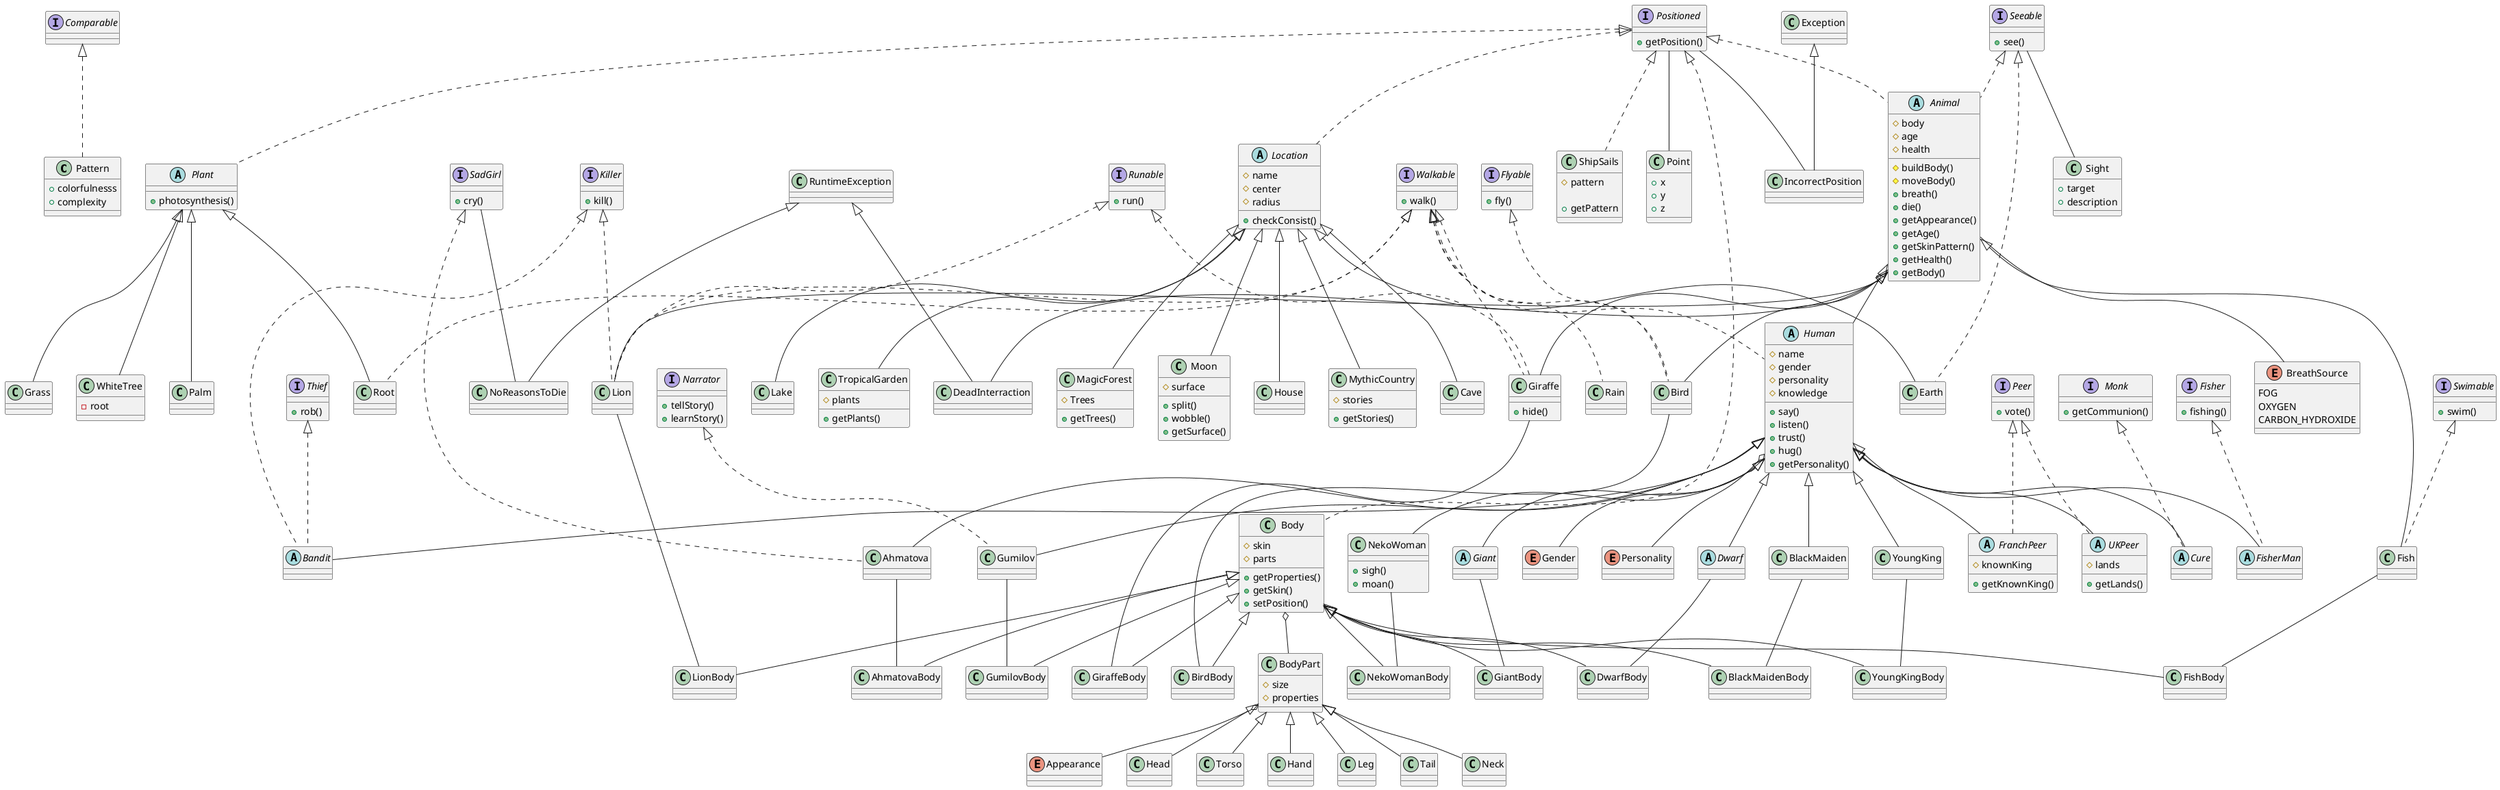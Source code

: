 @startuml Classes Model

class Pattern implements Comparable {
    + colorfulnesss
    + complexity
}

class Body implements Positioned {
    # skin
    # parts

    + getProperties()
    + getSkin()
    + setPosition()
}

Body o-- BodyPart
class BodyPart {
    # size
    # properties
}

BodyPart o-- Appearance
enum Appearance {}

class Head extends BodyPart {}
class Torso extends BodyPart {}
class Hand extends BodyPart {}
class Leg extends BodyPart {}
class Tail extends BodyPart {}
class Neck extends BodyPart {}

interface Positioned {
    + getPosition()
}
Positioned -- IncorrectPosition
class IncorrectPosition extends Exception {}

Positioned -- Point
class Point {
    + x
    + y
    + z
}

interface Seeable {
    + see()
}

Seeable -- Sight
class Sight {
    + target
    + description
}

abstract Animal implements Positioned, Seeable {
    # body
    # age
    # health

    # buildBody()
    # moveBody()
    + breath()
    + die()
    + getAppearance()
    + getAge()
    + getSkinPattern()
    + getHealth()
    + getBody()
}


Animal -- DeadInterraction
class DeadInterraction extends RuntimeException {}

Animal -- BreathSource
enum BreathSource {
    FOG
    OXYGEN
    CARBON_HYDROXIDE
}

interface Walkable {
    + walk()
}

interface Runable {
    + run()
}

interface Flyable {
    + fly()
}

interface Swimable {
    + swim()
}

class Giraffe extends Animal implements Runable, Walkable {
    + hide()
}
Giraffe -- GiraffeBody
class GiraffeBody extends Body {}

class Lion extends Animal implements Runable, Walkable, Killer {}
Lion -- LionBody
class LionBody extends Body {}

class Bird extends Animal implements Walkable, Flyable {}
Bird -- BirdBody
class BirdBody extends Body {}

class Fish extends Animal implements Swimable {}
Fish -- FishBody
class FishBody extends Body {}

abstract Human extends Animal implements Walkable {

    # name
    # gender
    # personality
    # knowledge

    + say()
    + listen()
    + trust()
    + hug()
    + getPersonality()
}

Human -- Gender
enum Gender {}

Human o-- Personality
enum Personality {}

interface Narrator {
    + tellStory()
    + learnStory()
}

interface SadGirl {
    + cry()
}
SadGirl -- NoReasonsToDie
class NoReasonsToDie extends RuntimeException {}

interface Killer {
    + kill()
}

interface Thief {
    + rob()
}

abstract class Giant extends Human {}
Giant -- GiantBody
class GiantBody extends Body {}

abstract class Dwarf extends Human {}
Dwarf -- DwarfBody
class DwarfBody extends Body {}

class Gumilov extends Human implements Narrator {}
Gumilov -- GumilovBody
class GumilovBody extends Body {}

class Ahmatova extends Human implements SadGirl {}
Ahmatova -- AhmatovaBody
class AhmatovaBody extends Body {}

class BlackMaiden extends Human {}
BlackMaiden -- BlackMaidenBody
class BlackMaidenBody  extends Body {}

class YoungKing extends Human {}
YoungKing -- YoungKingBody
class YoungKingBody extends Body {}


class NekoWoman extends Human {
    + sigh()
    + moan()
}
NekoWoman -- NekoWomanBody
class NekoWomanBody extends Body {}

abstract class Bandit extends Human implements Thief, Killer {}

interface Peer {
    + vote()
}

abstract class UKPeer extends Human implements Peer {
    # lands

    + getLands()
}

abstract class FranchPeer extends Human implements Peer {
    # knownKing

    + getKnownKing()
}


interface Monk {
    + getCommunion()
}

abstract class Cure extends Human implements Monk {}


interface Fisher {
    + fishing()
}

abstract class FisherMan extends Human implements Fisher {}

abstract Location implements Positioned {
    # name
    # center
    # radius

    + checkConsist()
}



class Earth extends Location implements Seeable {}
class Moon extends Location {
    # surface

    + split()
    + wobble()
    + getSurface()
}
class MythicCountry extends Location {
    # stories
    + getStories()
}
class House extends Location {}
class Cave extends Location {}
class Lake extends Location {}
class TropicalGarden extends Location {
    # plants
    + getPlants()
}
class MagicForest extends Location {
    # Trees
    + getTrees()
}

abstract Plant implements Positioned {
    + photosynthesis()
}
class Palm extends Plant {}
class Grass extends Plant {}
class Root extends Plant implements Walkable {}
class WhiteTree extends Plant {
    - root
}

class ShipSails implements Positioned {
    # pattern

    + getPattern
}


class Rain implements Walkable {}

@enduml